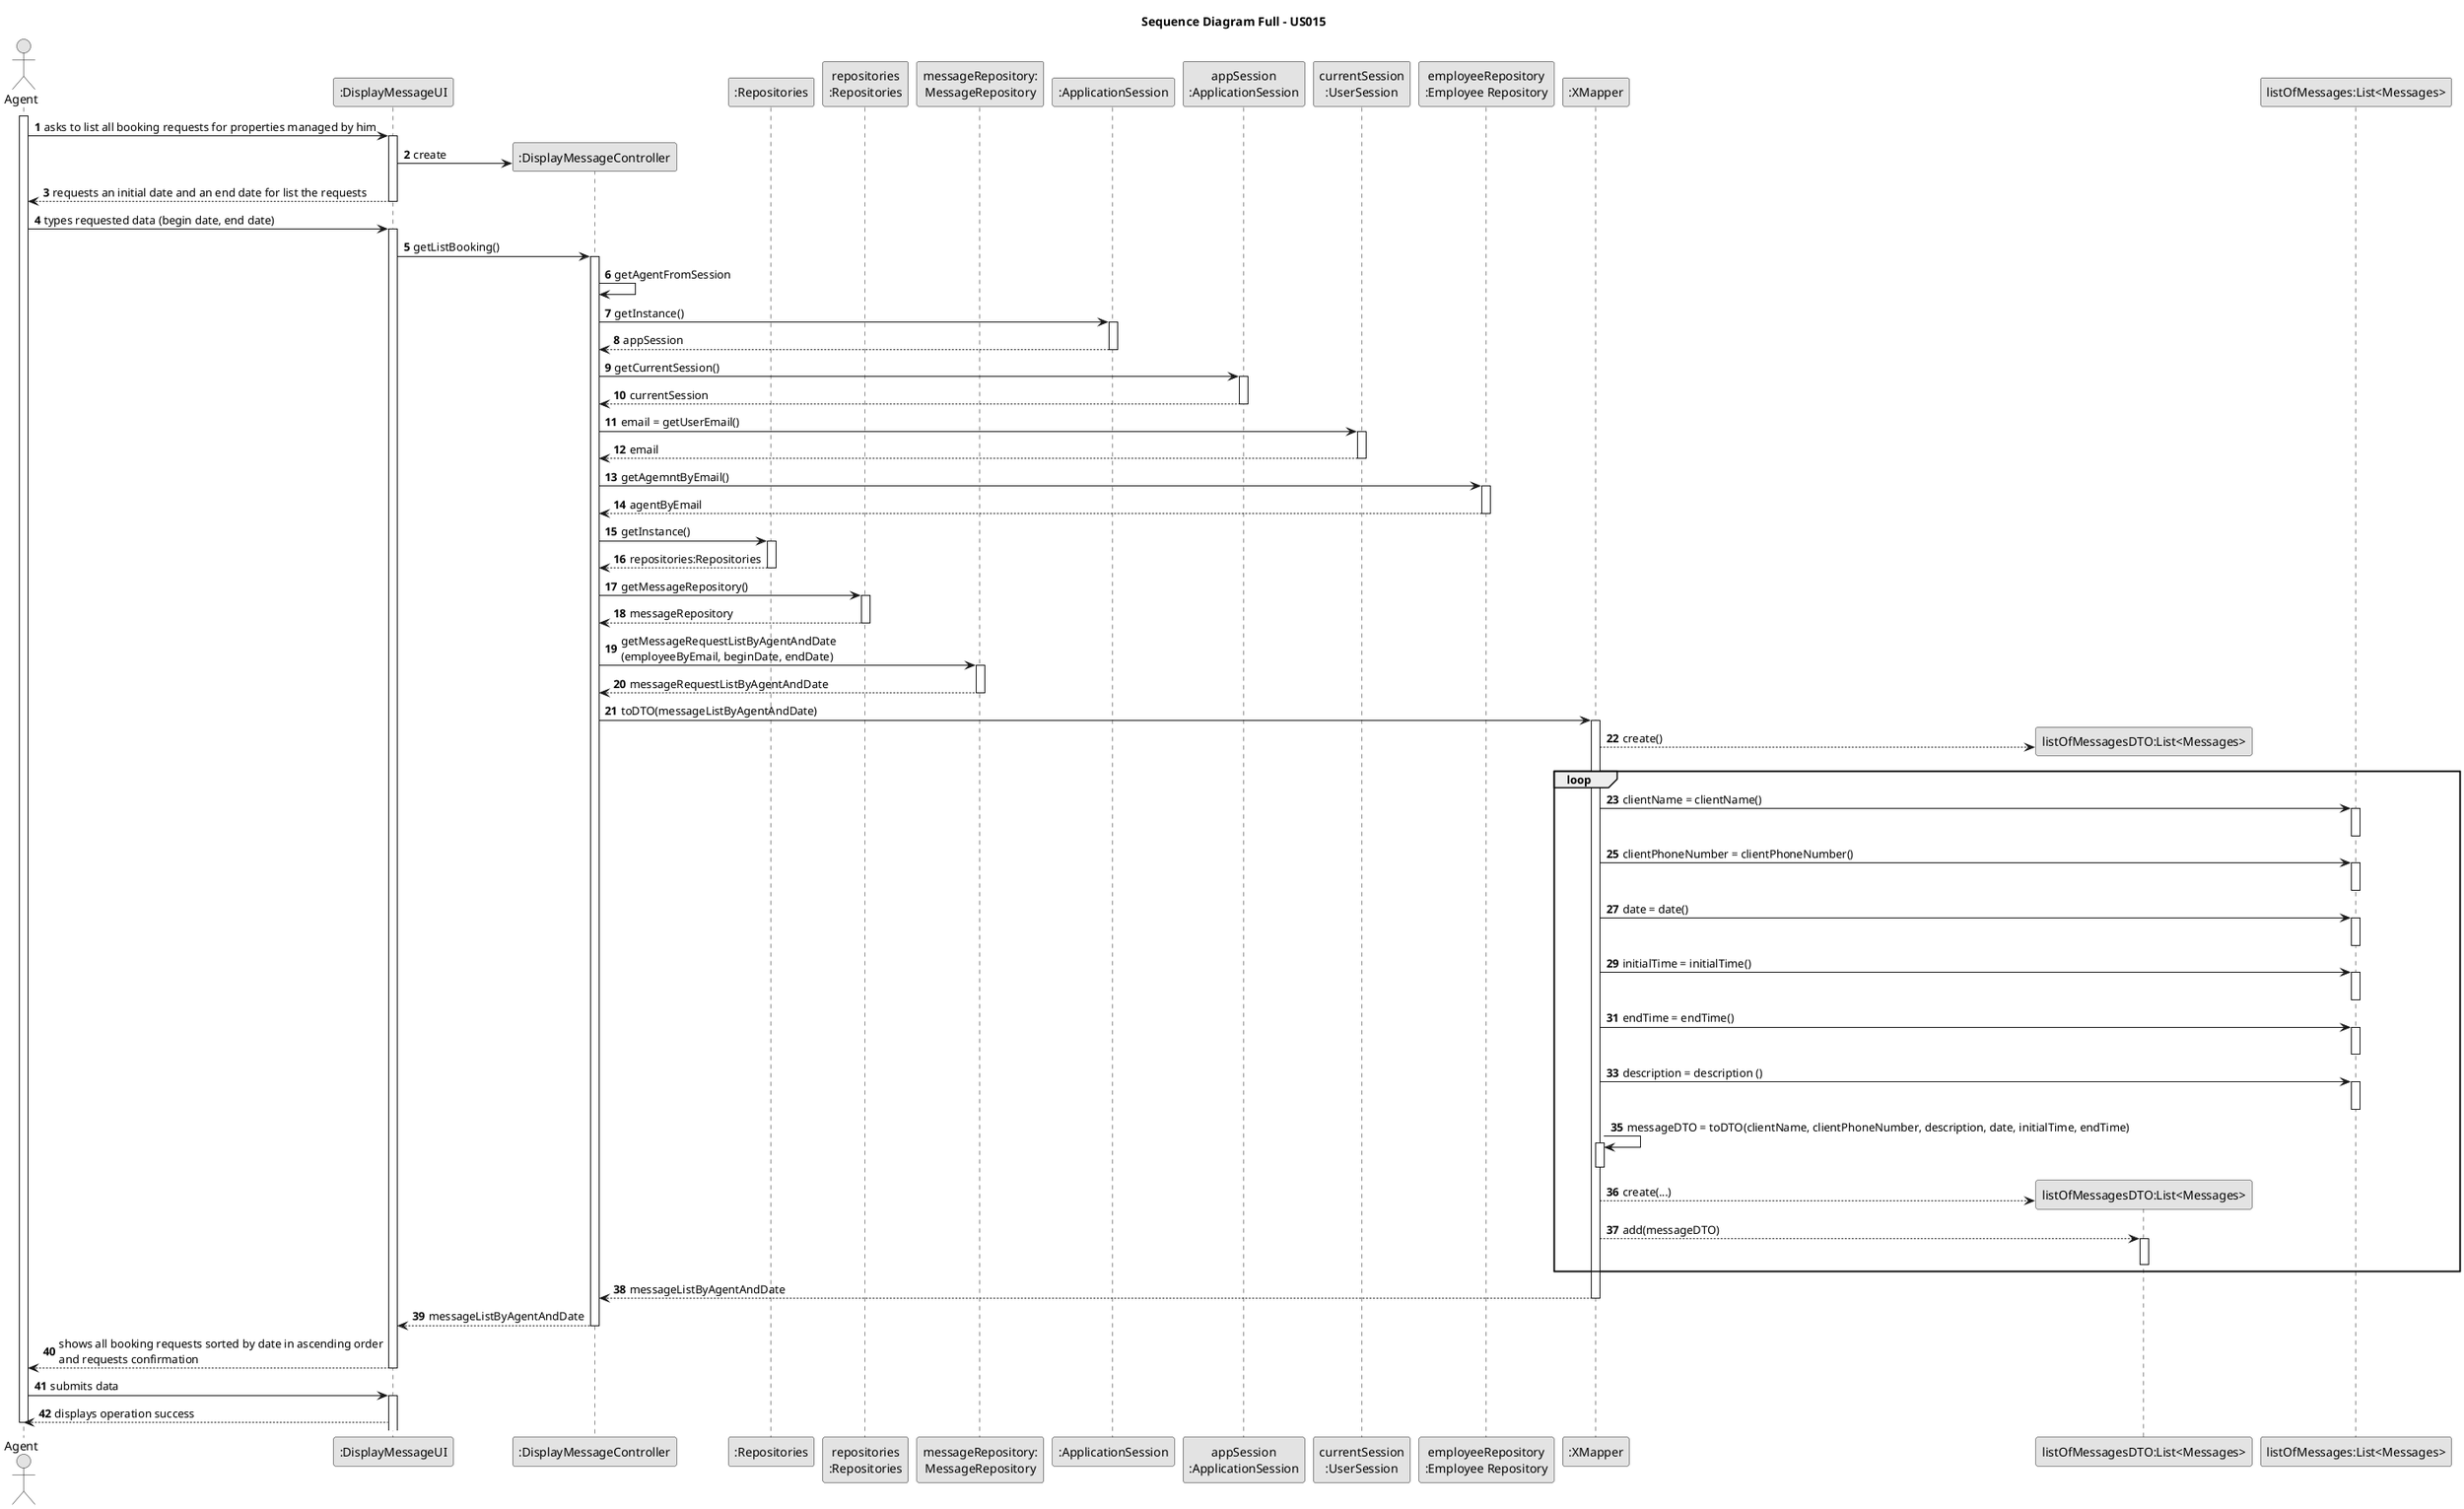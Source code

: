 @startuml
skinparam monochrome true
skinparam packageStyle rectangle
skinparam shadowing false

autonumber

title Sequence Diagram Full - US015

'hide footbox
actor "Agent" as Agent
participant ":DisplayMessageUI" as UI
participant ":DisplayMessageController" as CTRL
participant ":Repositories" as Repository
participant "repositories\n:Repositories" as repository2
participant "messageRepository:\nMessageRepository" as MessageRepository
participant ":ApplicationSession" as app
participant "appSession\n:ApplicationSession" as APP
participant "currentSession\n:UserSession" as User
participant "employeeRepository\n:Employee Repository" as Employee

participant ":XMapper" as Mapper
participant "listOfMessagesDTO:List<Messages>" as listMessagesDTO
participant "listOfMessages:List<Messages>" as listMessages


activate Agent

        Agent -> UI : asks to list all booking requests for properties managed by him

        activate UI

            UI -> CTRL** : create

             UI --> Agent : requests an initial date and an end date for list the requests
             deactivate UI

             Agent -> UI :  types requested data (begin date, end date)
             activate UI

             UI -> CTRL : getListBooking()
             activate CTRL

             CTRL -> CTRL : getAgentFromSession

             CTRL -> app : getInstance()
             activate app

            app --> CTRL : appSession
            deactivate app

            CTRL -> APP : getCurrentSession()
            activate APP

            APP --> CTRL : currentSession
            deactivate APP

            CTRL -> User : email = getUserEmail()
            activate User

            User --> CTRL : email
            deactivate User

            CTRL -> Employee : getAgemntByEmail()
            activate Employee

            Employee --> CTRL : agentByEmail
            deactivate Employee

            CTRL -> Repository : getInstance()
            activate Repository

            Repository --> CTRL : repositories:Repositories
            deactivate Repository

            CTRL -> repository2 : getMessageRepository()
            activate repository2

            repository2 --> CTRL : messageRepository
            deactivate repository2

            CTRL -> MessageRepository : getMessageRequestListByAgentAndDate\n(employeeByEmail, beginDate, endDate)
            activate MessageRepository

            MessageRepository --> CTRL : messageRequestListByAgentAndDate
            deactivate MessageRepository

            CTRL -> Mapper : toDTO(messageListByAgentAndDate)
            activate Mapper

            Mapper --> listMessagesDTO** : create()

            loop

            Mapper -> listMessages: clientName = clientName()
            activate listMessages

            Mapper -[hidden]> listMessages
            deactivate listMessages

            Mapper -> listMessages : clientPhoneNumber = clientPhoneNumber()
            activate listMessages

            Mapper -[hidden]> listMessages
            deactivate listMessages

            Mapper -> listMessages : date = date()
            activate listMessages

            Mapper -[hidden]> listMessages
            deactivate listMessages

            Mapper -> listMessages : initialTime = initialTime()
            activate listMessages

            Mapper -[hidden]> listMessages
            deactivate listMessages

             Mapper -> listMessages : endTime = endTime()
             activate listMessages

             Mapper -[hidden]> listMessages
             deactivate listMessages

             Mapper -> listMessages : description = description ()
             activate listMessages

             Mapper -[hidden]> listMessages
             deactivate listMessages

             Mapper -> Mapper : messageDTO = toDTO(clientName, clientPhoneNumber, description, date, initialTime, endTime)
             activate Mapper
             deactivate Mapper

             Mapper --> listMessagesDTO**: create(...)

             Mapper --> listMessagesDTO : add(messageDTO)
             activate listMessagesDTO
             deactivate listMessagesDTO

            end

            Mapper --> CTRL : messageListByAgentAndDate
            deactivate Mapper

            CTRL --> UI : messageListByAgentAndDate
            deactivate CTRL

        UI --> Agent : shows all booking requests sorted by date in ascending order\nand requests confirmation
    deactivate UI

        Agent -> UI : submits data
        activate UI

        UI --> Agent : displays operation success
    deactivate Agent


@enduml